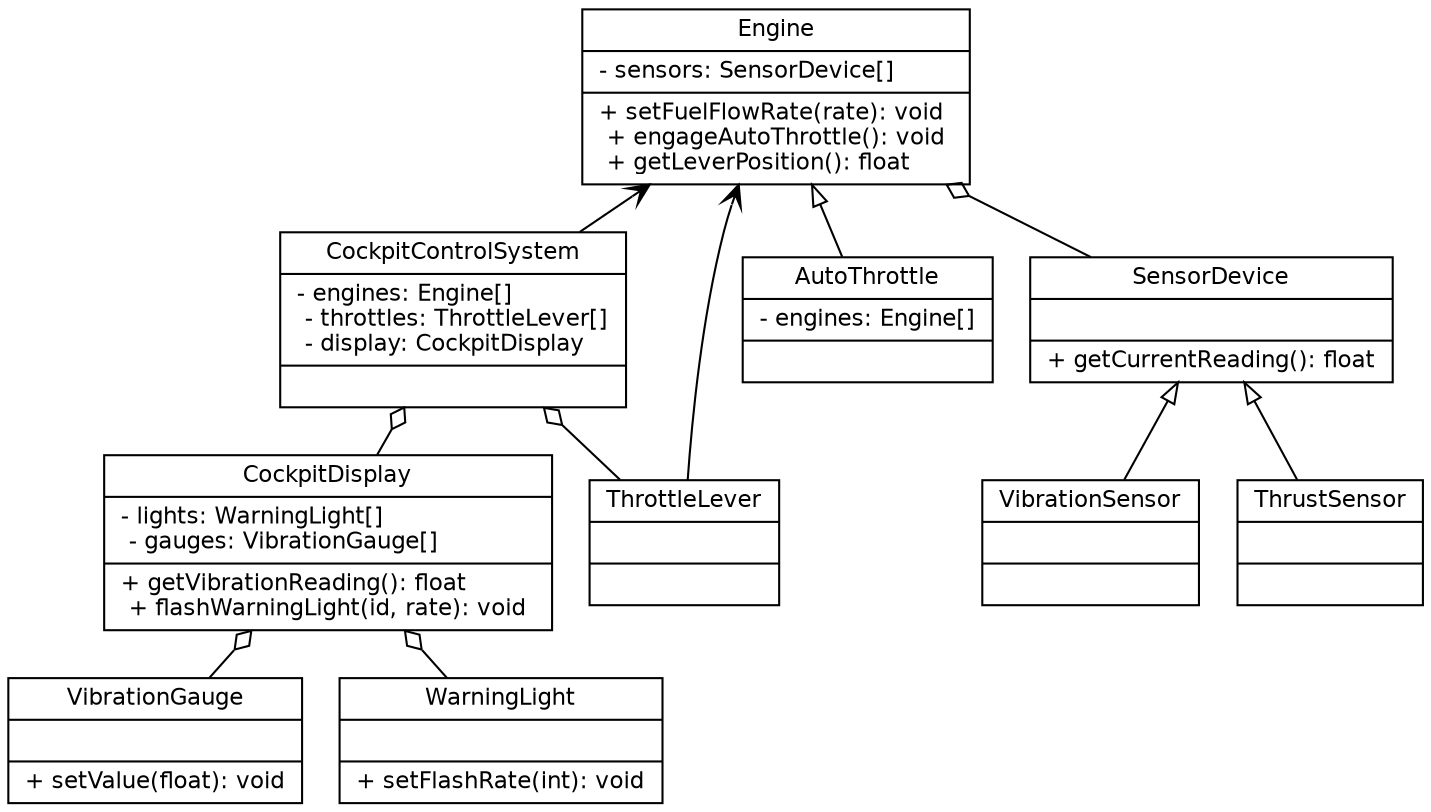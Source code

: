 digraph diagram {
    node [shape="record", fontname="helvetica", fontsize=11]
    ranksep = 0.3
    rankdir = BT

    SensorDevice [label="{
        SensorDevice
        |
        |
        + getCurrentReading(): float\l
    }"]

    VibrationSensor [label="{
        VibrationSensor
        |
        |
    }"]

    MysteryClass1 [label="{
        ThrottleLever
        |
        |
    }"]

    MysteryClass2 [label="{
        VibrationGauge
        |
        |
        + setValue(float): void\l
    }"]

    WarningLight [label="{
        WarningLight
        |
        |
        + setFlashRate(int): void\l
    }"]

    AutoThrottle [label="{
        AutoThrottle
        |
        - engines: Engine[]\l
        |
    }"]

    ThrustSensor [label="{
        ThrustSensor
        |
        |
    }"]

    CockpitDisplay [label="{
        CockpitDisplay
        |
        - lights: WarningLight[] \l
        - gauges: VibrationGauge[]\l
        |
        + getVibrationReading(): float \l
        + flashWarningLight(id, rate): void \l
    }"]

    CockpitControlSystem [label="{
        CockpitControlSystem
        |
        - engines: Engine[] \l
        - throttles: ThrottleLever[]\l
        - display: CockpitDisplay\l
        |
    }"]

    Engine [label="{
        Engine
        |
        - sensors: SensorDevice[]\l
        |
        + setFuelFlowRate(rate): void \l
        + engageAutoThrottle(): void \l
        + getLeverPosition(): float \l
    }"]

    // Relationships between classes are defined in the following section
    WarningLight -> CockpitDisplay [arrowhead="odiamond"]
    MysteryClass2 -> CockpitDisplay [arrowhead="odiamond"]

    VibrationSensor -> SensorDevice [arrowhead="empty"]
    ThrustSensor -> SensorDevice [arrowhead="empty"]
    CockpitDisplay -> CockpitControlSystem [arrowhead="odiamond"]
    MysteryClass1 -> CockpitControlSystem [arrowhead="odiamond"]
    SensorDevice -> Engine [arrowhead="odiamond"]
    AutoThrottle -> Engine [arrowhead="empty"]
    MysteryClass1 -> Engine [arrowhead="vee"]
    CockpitControlSystem -> Engine [arrowhead="vee"]

}
